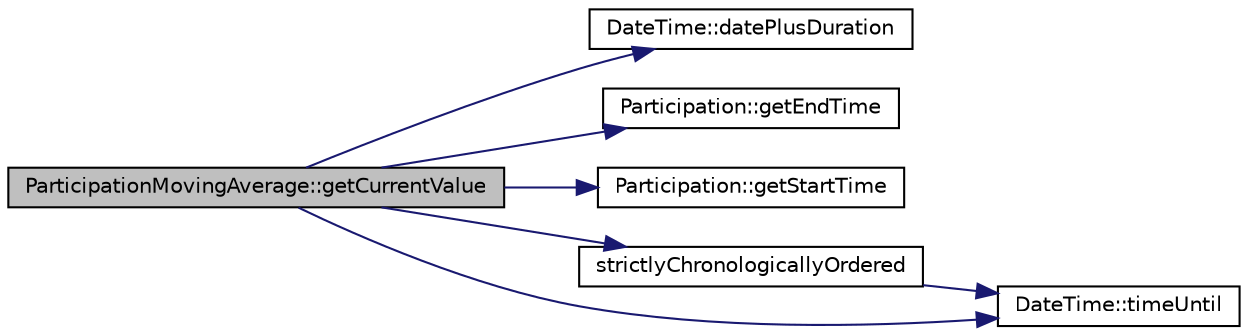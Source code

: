 digraph G
{
  edge [fontname="Helvetica",fontsize="10",labelfontname="Helvetica",labelfontsize="10"];
  node [fontname="Helvetica",fontsize="10",shape=record];
  rankdir=LR;
  Node1 [label="ParticipationMovingAverage::getCurrentValue",height=0.2,width=0.4,color="black", fillcolor="grey75", style="filled" fontcolor="black"];
  Node1 -> Node2 [color="midnightblue",fontsize="10",style="solid",fontname="Helvetica"];
  Node2 [label="DateTime::datePlusDuration",height=0.2,width=0.4,color="black", fillcolor="white", style="filled",URL="$class_date_time.html#a14ad4873e3fdfe6a6aca8397fe2495e3"];
  Node1 -> Node3 [color="midnightblue",fontsize="10",style="solid",fontname="Helvetica"];
  Node3 [label="Participation::getEndTime",height=0.2,width=0.4,color="black", fillcolor="white", style="filled",URL="$class_participation.html#a9e5a65a9d1f57a1efb218a1f7961e21b"];
  Node1 -> Node4 [color="midnightblue",fontsize="10",style="solid",fontname="Helvetica"];
  Node4 [label="Participation::getStartTime",height=0.2,width=0.4,color="black", fillcolor="white", style="filled",URL="$class_participation.html#ad0b27c83eaa596ae79fba9aa83d3c1f1"];
  Node1 -> Node5 [color="midnightblue",fontsize="10",style="solid",fontname="Helvetica"];
  Node5 [label="strictlyChronologicallyOrdered",height=0.2,width=0.4,color="black", fillcolor="white", style="filled",URL="$_date_time_8cpp.html#a5a147ca41ccd908973aed68c859f8977"];
  Node5 -> Node6 [color="midnightblue",fontsize="10",style="solid",fontname="Helvetica"];
  Node6 [label="DateTime::timeUntil",height=0.2,width=0.4,color="black", fillcolor="white", style="filled",URL="$class_date_time.html#a7425ac1c6a4912d5ef46c8df1cc0cea2"];
  Node1 -> Node6 [color="midnightblue",fontsize="10",style="solid",fontname="Helvetica"];
}
